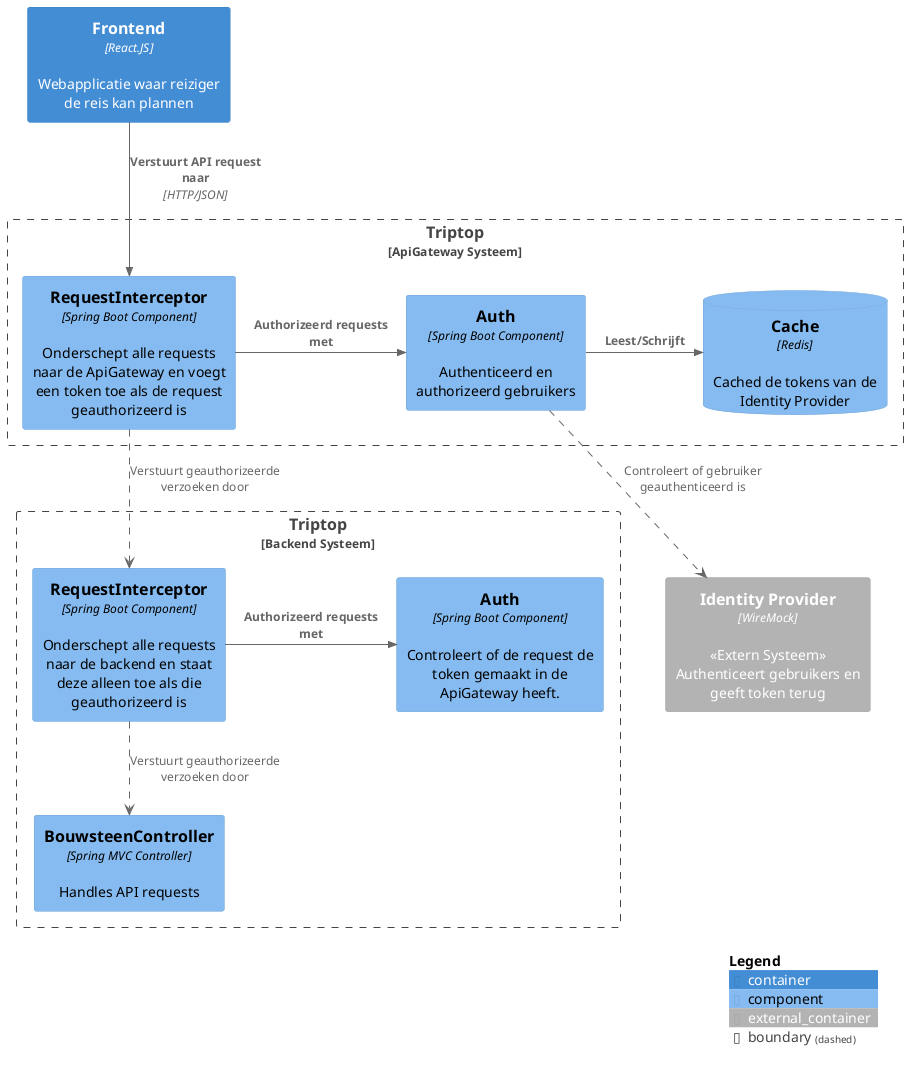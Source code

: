 @startuml
!include <C4/C4_Component>

!define DottedRel(from,to,label) from -[dashed]-> to : label
!define DottedRel_U(from,to,label) from -[dashed]up-> to : label
!define DottedRel_D(from,to,label) from -[dashed]down-> to : label
!define DottedRel_L(from,to,label) from -[dashed]left-> to : label
!define DottedRel_R(from,to,label) from -[dashed]right-> to : label

Container_Ext(id_provider, "Identity Provider", WireMock, "<<Extern Systeem>>\nAuthenticeert gebruikers en geeft token terug")

Container(frontend, "Frontend", "React.JS", "Webapplicatie waar reiziger de reis kan plannen")

Boundary(api_gateway, "Triptop", "ApiGateway Systeem") {
    Component(api_request_interceptor, RequestInterceptor, Spring Boot Component, Onderschept alle requests naar de ApiGateway en voegt een token toe als de request geauthorizeerd is)
    Component(api_auth, Auth, Spring Boot Component, Authenticeerd en authorizeerd gebruikers)
    ComponentDb(api_cache, Cache, Redis, Cached de tokens van de Identity Provider)

    Rel_R(api_request_interceptor, api_auth, Authorizeerd requests met)
    Rel_R(api_auth, api_cache, Leest/Schrijft)
}

DottedRel(api_auth, id_provider, "Controleert of gebruiker geauthenticeerd is")
Lay_R(api_cache, id_provider)

Rel_D(frontend, api_request_interceptor, Verstuurt API request naar, HTTP/JSON)

Boundary(backend, "Triptop", "Backend Systeem") {
    Component(backend_request_interceptor, RequestInterceptor, Spring Boot Component, Onderschept alle requests naar de backend en staat deze alleen toe als die geauthorizeerd is)
    Component(backend_controller, BouwsteenController, Spring MVC Controller, Handles API requests)
    Component(backend_auth, Auth, Spring Boot Component, Controleert of de request de token gemaakt in de ApiGateway heeft.)

    Rel_R(backend_request_interceptor, backend_auth, Authorizeerd requests met)
    DottedRel_D(backend_request_interceptor, backend_controller, Verstuurt geauthorizeerde verzoeken door)
}

DottedRel_D(api_request_interceptor, backend_request_interceptor, Verstuurt geauthorizeerde verzoeken door)


SHOW_LEGEND()

@enduml